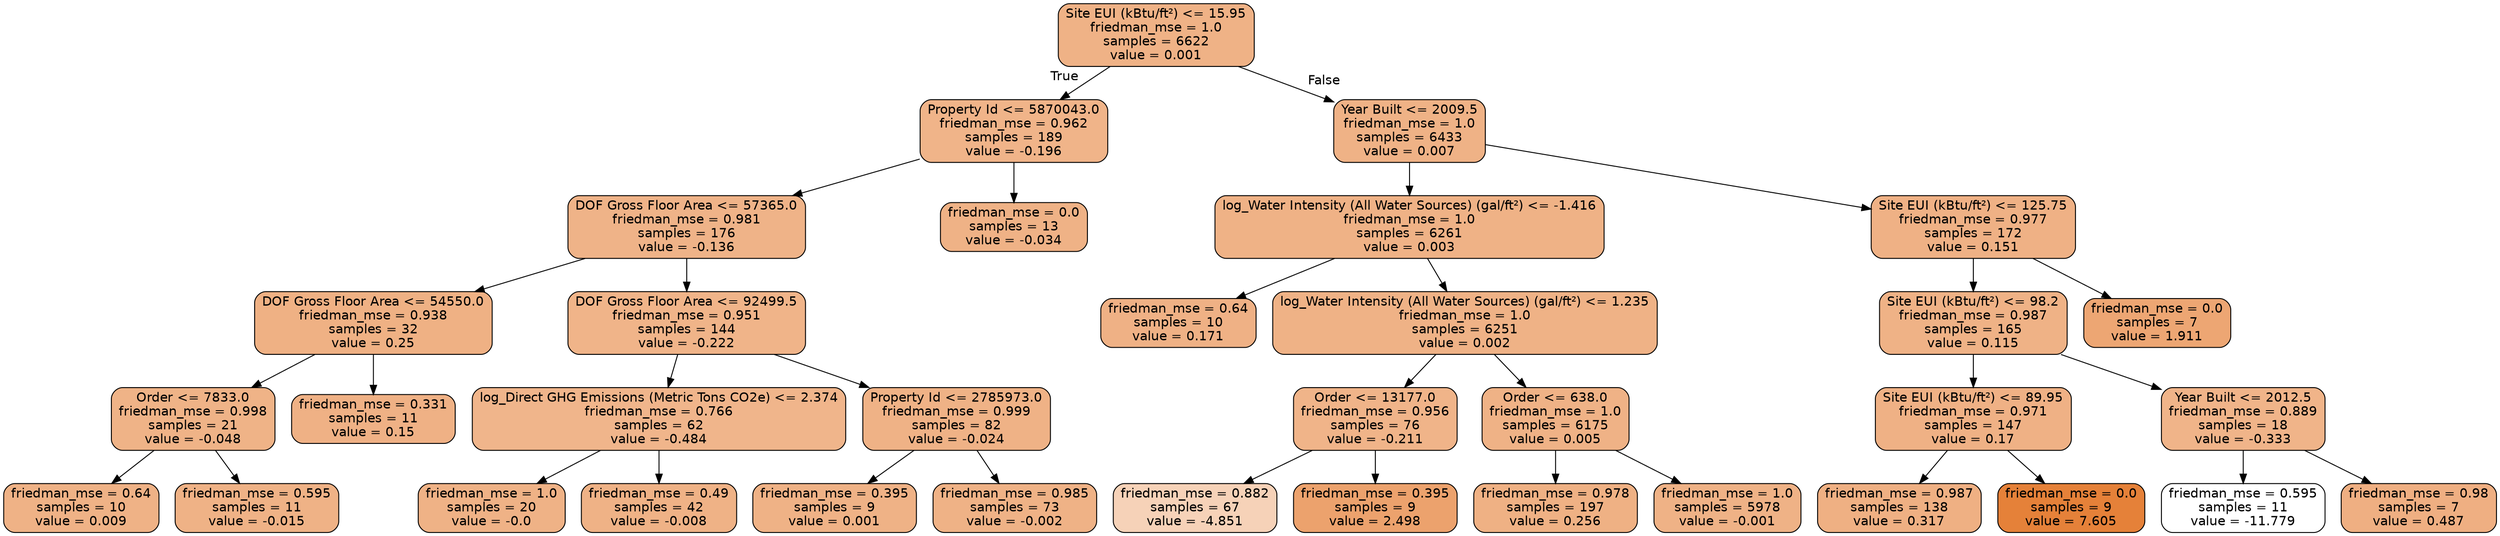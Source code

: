 digraph Tree {
node [shape=box, style="filled, rounded", color="black", fontname=helvetica] ;
edge [fontname=helvetica] ;
0 [label="Site EUI (kBtu/ft²) <= 15.95\nfriedman_mse = 1.0\nsamples = 6622\nvalue = 0.001", fillcolor="#e581399b"] ;
1 [label="Property Id <= 5870043.0\nfriedman_mse = 0.962\nsamples = 189\nvalue = -0.196", fillcolor="#e5813998"] ;
0 -> 1 [labeldistance=2.5, labelangle=45, headlabel="True"] ;
2 [label="DOF Gross Floor Area <= 57365.0\nfriedman_mse = 0.981\nsamples = 176\nvalue = -0.136", fillcolor="#e5813999"] ;
1 -> 2 ;
3 [label="DOF Gross Floor Area <= 54550.0\nfriedman_mse = 0.938\nsamples = 32\nvalue = 0.25", fillcolor="#e581399e"] ;
2 -> 3 ;
4 [label="Order <= 7833.0\nfriedman_mse = 0.998\nsamples = 21\nvalue = -0.048", fillcolor="#e581399a"] ;
3 -> 4 ;
5 [label="friedman_mse = 0.64\nsamples = 10\nvalue = 0.009", fillcolor="#e581399b"] ;
4 -> 5 ;
6 [label="friedman_mse = 0.595\nsamples = 11\nvalue = -0.015", fillcolor="#e581399b"] ;
4 -> 6 ;
7 [label="friedman_mse = 0.331\nsamples = 11\nvalue = 0.15", fillcolor="#e581399d"] ;
3 -> 7 ;
8 [label="DOF Gross Floor Area <= 92499.5\nfriedman_mse = 0.951\nsamples = 144\nvalue = -0.222", fillcolor="#e5813998"] ;
2 -> 8 ;
9 [label="log_Direct GHG Emissions (Metric Tons CO2e) <= 2.374\nfriedman_mse = 0.766\nsamples = 62\nvalue = -0.484", fillcolor="#e5813995"] ;
8 -> 9 ;
10 [label="friedman_mse = 1.0\nsamples = 20\nvalue = -0.0", fillcolor="#e581399b"] ;
9 -> 10 ;
11 [label="friedman_mse = 0.49\nsamples = 42\nvalue = -0.008", fillcolor="#e581399b"] ;
9 -> 11 ;
12 [label="Property Id <= 2785973.0\nfriedman_mse = 0.999\nsamples = 82\nvalue = -0.024", fillcolor="#e581399b"] ;
8 -> 12 ;
13 [label="friedman_mse = 0.395\nsamples = 9\nvalue = 0.001", fillcolor="#e581399b"] ;
12 -> 13 ;
14 [label="friedman_mse = 0.985\nsamples = 73\nvalue = -0.002", fillcolor="#e581399b"] ;
12 -> 14 ;
15 [label="friedman_mse = 0.0\nsamples = 13\nvalue = -0.034", fillcolor="#e581399b"] ;
1 -> 15 ;
16 [label="Year Built <= 2009.5\nfriedman_mse = 1.0\nsamples = 6433\nvalue = 0.007", fillcolor="#e581399b"] ;
0 -> 16 [labeldistance=2.5, labelangle=-45, headlabel="False"] ;
17 [label="log_Water Intensity (All Water Sources) (gal/ft²) <= -1.416\nfriedman_mse = 1.0\nsamples = 6261\nvalue = 0.003", fillcolor="#e581399b"] ;
16 -> 17 ;
18 [label="friedman_mse = 0.64\nsamples = 10\nvalue = 0.171", fillcolor="#e581399d"] ;
17 -> 18 ;
19 [label="log_Water Intensity (All Water Sources) (gal/ft²) <= 1.235\nfriedman_mse = 1.0\nsamples = 6251\nvalue = 0.002", fillcolor="#e581399b"] ;
17 -> 19 ;
20 [label="Order <= 13177.0\nfriedman_mse = 0.956\nsamples = 76\nvalue = -0.211", fillcolor="#e5813998"] ;
19 -> 20 ;
21 [label="friedman_mse = 0.882\nsamples = 67\nvalue = -4.851", fillcolor="#e581395b"] ;
20 -> 21 ;
22 [label="friedman_mse = 0.395\nsamples = 9\nvalue = 2.498", fillcolor="#e58139bc"] ;
20 -> 22 ;
23 [label="Order <= 638.0\nfriedman_mse = 1.0\nsamples = 6175\nvalue = 0.005", fillcolor="#e581399b"] ;
19 -> 23 ;
24 [label="friedman_mse = 0.978\nsamples = 197\nvalue = 0.256", fillcolor="#e581399e"] ;
23 -> 24 ;
25 [label="friedman_mse = 1.0\nsamples = 5978\nvalue = -0.001", fillcolor="#e581399b"] ;
23 -> 25 ;
26 [label="Site EUI (kBtu/ft²) <= 125.75\nfriedman_mse = 0.977\nsamples = 172\nvalue = 0.151", fillcolor="#e581399d"] ;
16 -> 26 ;
27 [label="Site EUI (kBtu/ft²) <= 98.2\nfriedman_mse = 0.987\nsamples = 165\nvalue = 0.115", fillcolor="#e581399c"] ;
26 -> 27 ;
28 [label="Site EUI (kBtu/ft²) <= 89.95\nfriedman_mse = 0.971\nsamples = 147\nvalue = 0.17", fillcolor="#e581399d"] ;
27 -> 28 ;
29 [label="friedman_mse = 0.987\nsamples = 138\nvalue = 0.317", fillcolor="#e581399f"] ;
28 -> 29 ;
30 [label="friedman_mse = 0.0\nsamples = 9\nvalue = 7.605", fillcolor="#e58139ff"] ;
28 -> 30 ;
31 [label="Year Built <= 2012.5\nfriedman_mse = 0.889\nsamples = 18\nvalue = -0.333", fillcolor="#e5813997"] ;
27 -> 31 ;
32 [label="friedman_mse = 0.595\nsamples = 11\nvalue = -11.779", fillcolor="#e5813900"] ;
31 -> 32 ;
33 [label="friedman_mse = 0.98\nsamples = 7\nvalue = 0.487", fillcolor="#e58139a1"] ;
31 -> 33 ;
34 [label="friedman_mse = 0.0\nsamples = 7\nvalue = 1.911", fillcolor="#e58139b4"] ;
26 -> 34 ;
}